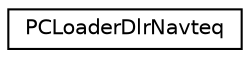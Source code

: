 digraph "Graphical Class Hierarchy"
{
  edge [fontname="Helvetica",fontsize="10",labelfontname="Helvetica",labelfontsize="10"];
  node [fontname="Helvetica",fontsize="10",shape=record];
  rankdir="LR";
  Node0 [label="PCLoaderDlrNavteq",height=0.2,width=0.4,color="black", fillcolor="white", style="filled",URL="$dc/d00/class_p_c_loader_dlr_navteq.html",tooltip="A reader of pois and polygons stored in DLR-Navteq (Elmar)-format. "];
}
